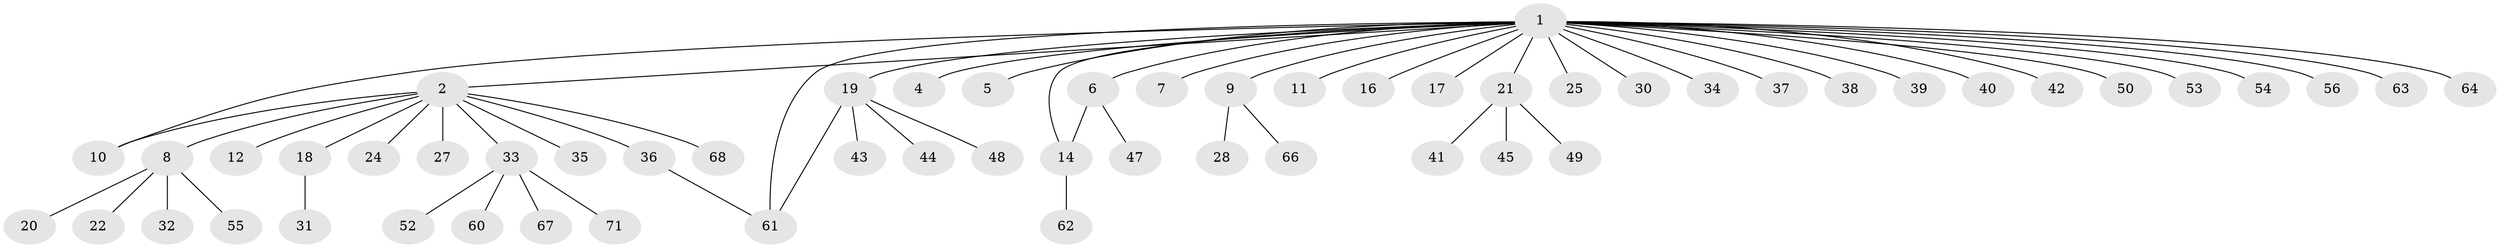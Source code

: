 // original degree distribution, {29: 0.013888888888888888, 11: 0.013888888888888888, 4: 0.05555555555555555, 1: 0.7222222222222222, 2: 0.08333333333333333, 6: 0.027777777777777776, 3: 0.06944444444444445, 5: 0.013888888888888888}
// Generated by graph-tools (version 1.1) at 2025/41/03/06/25 10:41:46]
// undirected, 57 vertices, 60 edges
graph export_dot {
graph [start="1"]
  node [color=gray90,style=filled];
  1 [super="+15"];
  2 [super="+3"];
  4;
  5 [super="+29"];
  6 [super="+72"];
  7 [super="+13"];
  8 [super="+51"];
  9 [super="+23"];
  10;
  11;
  12;
  14 [super="+57"];
  16;
  17;
  18 [super="+65"];
  19 [super="+26"];
  20;
  21 [super="+70"];
  22 [super="+46"];
  24;
  25;
  27;
  28;
  30 [super="+69"];
  31;
  32;
  33 [super="+59"];
  34;
  35;
  36 [super="+58"];
  37;
  38;
  39;
  40;
  41;
  42;
  43;
  44;
  45;
  47;
  48;
  49;
  50;
  52;
  53;
  54;
  55;
  56;
  60;
  61;
  62;
  63;
  64;
  66;
  67;
  68;
  71;
  1 -- 2;
  1 -- 4;
  1 -- 5;
  1 -- 6;
  1 -- 7;
  1 -- 9;
  1 -- 10;
  1 -- 11;
  1 -- 16;
  1 -- 17;
  1 -- 19;
  1 -- 21;
  1 -- 25;
  1 -- 30;
  1 -- 34;
  1 -- 37;
  1 -- 38;
  1 -- 39;
  1 -- 40;
  1 -- 42;
  1 -- 50;
  1 -- 53;
  1 -- 54;
  1 -- 56;
  1 -- 61;
  1 -- 63;
  1 -- 64;
  1 -- 14;
  2 -- 8;
  2 -- 12;
  2 -- 18;
  2 -- 24;
  2 -- 27;
  2 -- 33;
  2 -- 36;
  2 -- 68;
  2 -- 35;
  2 -- 10;
  6 -- 14;
  6 -- 47;
  8 -- 20;
  8 -- 22;
  8 -- 32;
  8 -- 55;
  9 -- 28;
  9 -- 66;
  14 -- 62;
  18 -- 31;
  19 -- 43;
  19 -- 44;
  19 -- 48;
  19 -- 61;
  21 -- 41;
  21 -- 45;
  21 -- 49;
  33 -- 52;
  33 -- 71;
  33 -- 67;
  33 -- 60;
  36 -- 61;
}
